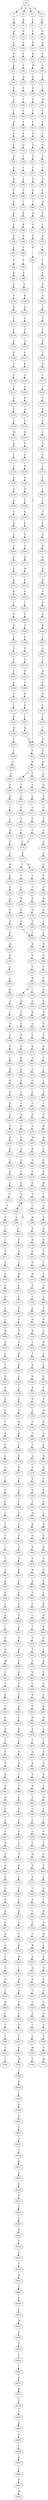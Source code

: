 strict digraph  {
	S0 -> S1 [ label = K ];
	S0 -> S2 [ label = N ];
	S0 -> S3 [ label = P ];
	S0 -> S4 [ label = V ];
	S1 -> S5 [ label = L ];
	S2 -> S6 [ label = F ];
	S3 -> S7 [ label = Q ];
	S4 -> S8 [ label = K ];
	S5 -> S9 [ label = G ];
	S6 -> S10 [ label = A ];
	S7 -> S11 [ label = A ];
	S8 -> S12 [ label = K ];
	S9 -> S13 [ label = R ];
	S10 -> S14 [ label = G ];
	S11 -> S15 [ label = Q ];
	S12 -> S16 [ label = A ];
	S13 -> S17 [ label = R ];
	S14 -> S18 [ label = S ];
	S15 -> S19 [ label = P ];
	S16 -> S20 [ label = Y ];
	S17 -> S21 [ label = W ];
	S18 -> S22 [ label = A ];
	S19 -> S23 [ label = Q ];
	S20 -> S24 [ label = S ];
	S21 -> S25 [ label = D ];
	S22 -> S26 [ label = V ];
	S23 -> S27 [ label = S ];
	S24 -> S28 [ label = Q ];
	S25 -> S29 [ label = P ];
	S26 -> S30 [ label = F ];
	S27 -> S31 [ label = E ];
	S28 -> S32 [ label = G ];
	S29 -> S33 [ label = D ];
	S30 -> S34 [ label = L ];
	S31 -> S35 [ label = M ];
	S32 -> S36 [ label = V ];
	S33 -> S37 [ label = T ];
	S34 -> S38 [ label = I ];
	S35 -> S39 [ label = T ];
	S36 -> S40 [ label = V ];
	S37 -> S41 [ label = L ];
	S38 -> S42 [ label = N ];
	S39 -> S43 [ label = F ];
	S40 -> S44 [ label = Y ];
	S41 -> S45 [ label = V ];
	S42 -> S46 [ label = T ];
	S43 -> S47 [ label = L ];
	S44 -> S48 [ label = K ];
	S45 -> S49 [ label = L ];
	S46 -> S50 [ label = T ];
	S47 -> S51 [ label = N ];
	S48 -> S52 [ label = D ];
	S49 -> S53 [ label = Y ];
	S50 -> S54 [ label = D ];
	S51 -> S55 [ label = S ];
	S52 -> S56 [ label = L ];
	S53 -> S57 [ label = F ];
	S54 -> S58 [ label = V ];
	S55 -> S59 [ label = C ];
	S56 -> S60 [ label = Y ];
	S57 -> S61 [ label = H ];
	S58 -> S62 [ label = Q ];
	S59 -> S63 [ label = D ];
	S60 -> S64 [ label = A ];
	S61 -> S65 [ label = Q ];
	S62 -> S66 [ label = V ];
	S63 -> S67 [ label = S ];
	S64 -> S68 [ label = Y ];
	S65 -> S69 [ label = C ];
	S66 -> S70 [ label = T ];
	S67 -> S71 [ label = N ];
	S68 -> S72 [ label = I ];
	S69 -> S73 [ label = K ];
	S70 -> S74 [ label = E ];
	S71 -> S75 [ label = S ];
	S72 -> S76 [ label = K ];
	S73 -> S77 [ label = E ];
	S74 -> S78 [ label = G ];
	S75 -> S79 [ label = C ];
	S76 -> S80 [ label = K ];
	S77 -> S81 [ label = C ];
	S78 -> S82 [ label = R ];
	S79 -> S83 [ label = R ];
	S80 -> S84 [ label = P ];
	S81 -> S85 [ label = K ];
	S82 -> S86 [ label = L ];
	S83 -> S87 [ label = I ];
	S84 -> S88 [ label = P ];
	S85 -> S89 [ label = V ];
	S86 -> S90 [ label = K ];
	S87 -> S91 [ label = F ];
	S88 -> S92 [ label = P ];
	S89 -> S93 [ label = F ];
	S90 -> S94 [ label = R ];
	S91 -> S95 [ label = K ];
	S92 -> S96 [ label = P ];
	S93 -> S97 [ label = R ];
	S94 -> S98 [ label = S ];
	S95 -> S99 [ label = S ];
	S96 -> S100 [ label = P ];
	S97 -> S101 [ label = A ];
	S97 -> S102 [ label = T ];
	S98 -> S103 [ label = N ];
	S99 -> S104 [ label = S ];
	S100 -> S105 [ label = K ];
	S101 -> S106 [ label = S ];
	S102 -> S107 [ label = S ];
	S103 -> S108 [ label = R ];
	S104 -> S109 [ label = A ];
	S105 -> S110 [ label = Q ];
	S106 -> S111 [ label = S ];
	S107 -> S112 [ label = S ];
	S108 -> S113 [ label = E ];
	S109 -> S114 [ label = V ];
	S110 -> S115 [ label = S ];
	S111 -> S116 [ label = V ];
	S112 -> S117 [ label = V ];
	S113 -> S118 [ label = P ];
	S114 -> S119 [ label = V ];
	S115 -> S120 [ label = F ];
	S116 -> S121 [ label = F ];
	S117 -> S122 [ label = F ];
	S118 -> S123 [ label = V ];
	S119 -> S124 [ label = D ];
	S120 -> S125 [ label = A ];
	S121 -> S126 [ label = T ];
	S122 -> S127 [ label = T ];
	S123 -> S128 [ label = N ];
	S124 -> S129 [ label = T ];
	S125 -> S130 [ label = L ];
	S126 -> S131 [ label = E ];
	S127 -> S131 [ label = E ];
	S128 -> S132 [ label = V ];
	S129 -> S133 [ label = K ];
	S130 -> S134 [ label = K ];
	S131 -> S135 [ label = V ];
	S132 -> S136 [ label = V ];
	S133 -> S137 [ label = I ];
	S134 -> S138 [ label = V ];
	S135 -> S139 [ label = L ];
	S135 -> S140 [ label = H ];
	S136 -> S141 [ label = T ];
	S137 -> S142 [ label = C ];
	S138 -> S143 [ label = A ];
	S139 -> S144 [ label = T ];
	S140 -> S145 [ label = T ];
	S141 -> S146 [ label = G ];
	S142 -> S147 [ label = P ];
	S143 -> S148 [ label = E ];
	S144 -> S149 [ label = C ];
	S145 -> S150 [ label = C ];
	S146 -> S151 [ label = E ];
	S147 -> S152 [ label = S ];
	S148 -> S153 [ label = A ];
	S149 -> S154 [ label = P ];
	S150 -> S155 [ label = P ];
	S151 -> S156 [ label = L ];
	S152 -> S157 [ label = G ];
	S153 -> S158 [ label = A ];
	S154 -> S159 [ label = D ];
	S155 -> S160 [ label = D ];
	S156 -> S161 [ label = M ];
	S157 -> S162 [ label = C ];
	S158 -> S163 [ label = S ];
	S159 -> S164 [ label = G ];
	S160 -> S165 [ label = G ];
	S161 -> S166 [ label = K ];
	S162 -> S167 [ label = N ];
	S163 -> S168 [ label = E ];
	S164 -> S169 [ label = C ];
	S165 -> S169 [ label = C ];
	S166 -> S170 [ label = L ];
	S167 -> S171 [ label = P ];
	S168 -> S172 [ label = P ];
	S169 -> S173 [ label = K ];
	S170 -> S174 [ label = L ];
	S171 -> S175 [ label = C ];
	S172 -> S176 [ label = E ];
	S173 -> S177 [ label = P ];
	S174 -> S178 [ label = G ];
	S175 -> S179 [ label = I ];
	S176 -> S180 [ label = K ];
	S177 -> S181 [ label = C ];
	S178 -> S182 [ label = Q ];
	S179 -> S183 [ label = I ];
	S180 -> S184 [ label = S ];
	S181 -> S185 [ label = R ];
	S182 -> S186 [ label = Q ];
	S183 -> S187 [ label = G ];
	S184 -> S188 [ label = L ];
	S185 -> S189 [ label = P ];
	S185 -> S190 [ label = L ];
	S186 -> S191 [ label = V ];
	S187 -> S192 [ label = T ];
	S188 -> S193 [ label = G ];
	S189 -> S194 [ label = Q ];
	S190 -> S195 [ label = Q ];
	S191 -> S196 [ label = G ];
	S192 -> S197 [ label = F ];
	S193 -> S198 [ label = K ];
	S194 -> S199 [ label = E ];
	S195 -> S200 [ label = N ];
	S196 -> S201 [ label = E ];
	S197 -> S202 [ label = Q ];
	S198 -> S203 [ label = K ];
	S199 -> S204 [ label = G ];
	S200 -> S205 [ label = G ];
	S201 -> S206 [ label = G ];
	S202 -> S207 [ label = N ];
	S203 -> S208 [ label = S ];
	S204 -> S209 [ label = D ];
	S205 -> S210 [ label = G ];
	S206 -> S211 [ label = G ];
	S207 -> S212 [ label = G ];
	S208 -> S213 [ label = D ];
	S209 -> S214 [ label = G ];
	S210 -> S215 [ label = K ];
	S211 -> S216 [ label = V ];
	S212 -> S217 [ label = G ];
	S213 -> S218 [ label = M ];
	S214 -> S219 [ label = K ];
	S215 -> S220 [ label = G ];
	S216 -> S221 [ label = D ];
	S217 -> S222 [ label = N ];
	S218 -> S223 [ label = E ];
	S219 -> S224 [ label = G ];
	S220 -> S225 [ label = S ];
	S221 -> S226 [ label = R ];
	S222 -> S227 [ label = G ];
	S223 -> S228 [ label = S ];
	S224 -> S229 [ label = S ];
	S225 -> S230 [ label = G ];
	S226 -> S231 [ label = L ];
	S227 -> S232 [ label = R ];
	S228 -> S233 [ label = L ];
	S229 -> S234 [ label = G ];
	S230 -> S235 [ label = G ];
	S231 -> S236 [ label = Q ];
	S232 -> S237 [ label = K ];
	S233 -> S238 [ label = V ];
	S234 -> S239 [ label = S ];
	S235 -> S240 [ label = S ];
	S236 -> S241 [ label = H ];
	S237 -> S242 [ label = R ];
	S238 -> S243 [ label = V ];
	S239 -> S244 [ label = G ];
	S240 -> S245 [ label = G ];
	S241 -> S246 [ label = I ];
	S242 -> S247 [ label = G ];
	S243 -> S248 [ label = F ];
	S244 -> S249 [ label = Q ];
	S245 -> S250 [ label = S ];
	S246 -> S251 [ label = G ];
	S247 -> S252 [ label = G ];
	S248 -> S253 [ label = F ];
	S249 -> S254 [ label = G ];
	S250 -> S255 [ label = M ];
	S251 -> S256 [ label = P ];
	S252 -> S257 [ label = S ];
	S253 -> S258 [ label = H ];
	S254 -> S259 [ label = A ];
	S255 -> S260 [ label = R ];
	S256 -> S261 [ label = V ];
	S257 -> S262 [ label = K ];
	S258 -> S263 [ label = H ];
	S259 -> S264 [ label = G ];
	S260 -> S265 [ label = K ];
	S261 -> S266 [ label = S ];
	S262 -> S267 [ label = G ];
	S263 -> S268 [ label = C ];
	S264 -> S269 [ label = L ];
	S265 -> S270 [ label = G ];
	S266 -> S271 [ label = G ];
	S267 -> S272 [ label = G ];
	S268 -> S273 [ label = K ];
	S269 -> S274 [ label = G ];
	S270 -> S275 [ label = E ];
	S271 -> S276 [ label = I ];
	S272 -> S277 [ label = G ];
	S273 -> S278 [ label = E ];
	S274 -> S279 [ label = A ];
	S275 -> S280 [ label = S ];
	S276 -> S281 [ label = K ];
	S277 -> S282 [ label = V ];
	S278 -> S283 [ label = C ];
	S279 -> S284 [ label = G ];
	S280 -> S285 [ label = I ];
	S281 -> S286 [ label = D ];
	S282 -> S287 [ label = T ];
	S283 -> S288 [ label = K ];
	S284 -> S289 [ label = L ];
	S285 -> S290 [ label = S ];
	S286 -> S291 [ label = V ];
	S287 -> S292 [ label = N ];
	S288 -> S89 [ label = V ];
	S289 -> S293 [ label = G ];
	S290 -> S294 [ label = K ];
	S291 -> S295 [ label = E ];
	S292 -> S296 [ label = K ];
	S293 -> S297 [ label = S ];
	S293 -> S279 [ label = A ];
	S294 -> S298 [ label = K ];
	S295 -> S299 [ label = D ];
	S296 -> S300 [ label = D ];
	S297 -> S301 [ label = G ];
	S298 -> S302 [ label = G ];
	S299 -> S303 [ label = L ];
	S300 -> S304 [ label = G ];
	S301 -> S305 [ label = A ];
	S302 -> S306 [ label = G ];
	S303 -> S307 [ label = F ];
	S304 -> S308 [ label = S ];
	S305 -> S309 [ label = K ];
	S306 -> S310 [ label = D ];
	S307 -> S311 [ label = V ];
	S308 -> S312 [ label = S ];
	S309 -> S313 [ label = S ];
	S310 -> S314 [ label = P ];
	S311 -> S315 [ label = I ];
	S312 -> S316 [ label = G ];
	S313 -> S317 [ label = G ];
	S314 -> S318 [ label = G ];
	S315 -> S319 [ label = G ];
	S316 -> S320 [ label = S ];
	S317 -> S321 [ label = S ];
	S318 -> S322 [ label = G ];
	S319 -> S323 [ label = Q ];
	S320 -> S324 [ label = A ];
	S321 -> S325 [ label = A ];
	S322 -> S326 [ label = D ];
	S323 -> S327 [ label = Q ];
	S324 -> S328 [ label = G ];
	S325 -> S329 [ label = S ];
	S326 -> S330 [ label = K ];
	S327 -> S331 [ label = A ];
	S328 -> S332 [ label = G ];
	S329 -> S333 [ label = G ];
	S330 -> S334 [ label = T ];
	S331 -> S335 [ label = K ];
	S332 -> S336 [ label = G ];
	S333 -> S337 [ label = K ];
	S334 -> S338 [ label = T ];
	S335 -> S339 [ label = E ];
	S336 -> S340 [ label = T ];
	S337 -> S341 [ label = K ];
	S338 -> S342 [ label = G ];
	S339 -> S343 [ label = V ];
	S340 -> S344 [ label = G ];
	S341 -> S345 [ label = G ];
	S342 -> S346 [ label = D ];
	S343 -> S347 [ label = S ];
	S344 -> S348 [ label = R ];
	S345 -> S349 [ label = G ];
	S346 -> S350 [ label = K ];
	S347 -> S351 [ label = Y ];
	S348 -> S352 [ label = G ];
	S349 -> S353 [ label = G ];
	S350 -> S354 [ label = S ];
	S351 -> S355 [ label = N ];
	S352 -> S356 [ label = I ];
	S353 -> S357 [ label = E ];
	S354 -> S358 [ label = G ];
	S355 -> S359 [ label = A ];
	S356 -> S360 [ label = L ];
	S357 -> S361 [ label = S ];
	S358 -> S362 [ label = Y ];
	S359 -> S363 [ label = D ];
	S360 -> S364 [ label = N ];
	S361 -> S365 [ label = A ];
	S362 -> S366 [ label = C ];
	S363 -> S367 [ label = Q ];
	S364 -> S368 [ label = G ];
	S365 -> S369 [ label = S ];
	S366 -> S370 [ label = V ];
	S367 -> S371 [ label = L ];
	S368 -> S372 [ label = S ];
	S369 -> S373 [ label = K ];
	S370 -> S374 [ label = A ];
	S371 -> S375 [ label = L ];
	S372 -> S376 [ label = G ];
	S373 -> S377 [ label = K ];
	S374 -> S378 [ label = T ];
	S375 -> S379 [ label = K ];
	S376 -> S380 [ label = S ];
	S377 -> S381 [ label = G ];
	S378 -> S382 [ label = E ];
	S379 -> S383 [ label = A ];
	S380 -> S384 [ label = K ];
	S381 -> S385 [ label = G ];
	S382 -> S386 [ label = S ];
	S383 -> S387 [ label = I ];
	S384 -> S388 [ label = D ];
	S385 -> S389 [ label = T ];
	S386 -> S390 [ label = F ];
	S387 -> S391 [ label = V ];
	S388 -> S392 [ label = P ];
	S389 -> S393 [ label = P ];
	S390 -> S394 [ label = M ];
	S391 -> S395 [ label = S ];
	S392 -> S396 [ label = V ];
	S393 -> S397 [ label = G ];
	S394 -> S398 [ label = R ];
	S395 -> S399 [ label = E ];
	S396 -> S400 [ label = K ];
	S397 -> S401 [ label = G ];
	S398 -> S402 [ label = V ];
	S399 -> S403 [ label = I ];
	S400 -> S404 [ label = G ];
	S401 -> S405 [ label = Q ];
	S402 -> S406 [ label = R ];
	S403 -> S407 [ label = D ];
	S404 -> S408 [ label = L ];
	S405 -> S409 [ label = Q ];
	S406 -> S410 [ label = V ];
	S407 -> S411 [ label = E ];
	S408 -> S412 [ label = I ];
	S409 -> S413 [ label = K ];
	S410 -> S414 [ label = W ];
	S411 -> S415 [ label = G ];
	S412 -> S416 [ label = G ];
	S413 -> S417 [ label = S ];
	S414 -> S418 [ label = A ];
	S415 -> S419 [ label = V ];
	S416 -> S420 [ label = L ];
	S417 -> S421 [ label = P ];
	S418 -> S422 [ label = P ];
	S419 -> S423 [ label = Y ];
	S420 -> S424 [ label = G ];
	S421 -> S425 [ label = P ];
	S422 -> S426 [ label = F ];
	S423 -> S427 [ label = G ];
	S424 -> S428 [ label = R ];
	S425 -> S429 [ label = P ];
	S426 -> S430 [ label = L ];
	S427 -> S431 [ label = A ];
	S428 -> S432 [ label = R ];
	S429 -> S433 [ label = S ];
	S430 -> S434 [ label = T ];
	S431 -> S435 [ label = Q ];
	S432 -> S436 [ label = G ];
	S433 -> S437 [ label = R ];
	S434 -> S438 [ label = E ];
	S435 -> S439 [ label = T ];
	S436 -> S440 [ label = E ];
	S437 -> S441 [ label = P ];
	S438 -> S442 [ label = R ];
	S439 -> S443 [ label = L ];
	S440 -> S444 [ label = C ];
	S441 -> S445 [ label = P ];
	S442 -> S446 [ label = C ];
	S443 -> S447 [ label = T ];
	S444 -> S448 [ label = M ];
	S445 -> S449 [ label = H ];
	S446 -> S450 [ label = S ];
	S447 -> S451 [ label = T ];
	S448 -> S452 [ label = T ];
	S449 -> S453 [ label = S ];
	S450 -> S454 [ label = Q ];
	S451 -> S455 [ label = C ];
	S452 -> S456 [ label = A ];
	S453 -> S457 [ label = P ];
	S454 -> S458 [ label = R ];
	S455 -> S459 [ label = D ];
	S456 -> S460 [ label = Y ];
	S457 -> S461 [ label = P ];
	S458 -> S462 [ label = G ];
	S459 -> S463 [ label = C ];
	S460 -> S464 [ label = N ];
	S461 -> S465 [ label = E ];
	S462 -> S466 [ label = P ];
	S463 -> S467 [ label = I ];
	S464 -> S468 [ label = N ];
	S465 -> S469 [ label = K ];
	S466 -> S470 [ label = V ];
	S467 -> S471 [ label = A ];
	S468 -> S472 [ label = S ];
	S469 -> S473 [ label = A ];
	S470 -> S474 [ label = F ];
	S471 -> S475 [ label = F ];
	S472 -> S476 [ label = C ];
	S473 -> S477 [ label = R ];
	S474 -> S478 [ label = A ];
	S475 -> S479 [ label = P ];
	S476 -> S480 [ label = Y ];
	S477 -> S481 [ label = S ];
	S478 -> S482 [ label = Q ];
	S479 -> S483 [ label = V ];
	S480 -> S484 [ label = V ];
	S481 -> S485 [ label = V ];
	S482 -> S486 [ label = F ];
	S483 -> S487 [ label = D ];
	S484 -> S488 [ label = Y ];
	S485 -> S489 [ label = S ];
	S486 -> S490 [ label = R ];
	S487 -> S491 [ label = L ];
	S488 -> S492 [ label = V ];
	S489 -> S493 [ label = P ];
	S490 -> S494 [ label = S ];
	S491 -> S495 [ label = C ];
	S492 -> S496 [ label = P ];
	S493 -> S497 [ label = S ];
	S494 -> S498 [ label = C ];
	S495 -> S499 [ label = R ];
	S496 -> S500 [ label = Q ];
	S497 -> S501 [ label = F ];
	S498 -> S502 [ label = S ];
	S499 -> S503 [ label = A ];
	S500 -> S504 [ label = N ];
	S501 -> S505 [ label = S ];
	S502 -> S506 [ label = L ];
	S503 -> S507 [ label = L ];
	S504 -> S508 [ label = L ];
	S505 -> S509 [ label = L ];
	S506 -> S510 [ label = G ];
	S507 -> S511 [ label = T ];
	S508 -> S512 [ label = F ];
	S509 -> S513 [ label = A ];
	S510 -> S514 [ label = R ];
	S511 -> S515 [ label = Q ];
	S512 -> S516 [ label = S ];
	S513 -> S517 [ label = R ];
	S514 -> S518 [ label = H ];
	S515 -> S519 [ label = A ];
	S516 -> S520 [ label = T ];
	S517 -> S521 [ label = T ];
	S518 -> S522 [ label = A ];
	S519 -> S523 [ label = L ];
	S520 -> S524 [ label = P ];
	S521 -> S525 [ label = P ];
	S522 -> S526 [ label = T ];
	S523 -> S527 [ label = L ];
	S524 -> S528 [ label = N ];
	S525 -> S529 [ label = L ];
	S526 -> S530 [ label = S ];
	S527 -> S531 [ label = T ];
	S528 -> S532 [ label = D ];
	S529 -> S533 [ label = R ];
	S530 -> S534 [ label = L ];
	S531 -> S535 [ label = K ];
	S532 -> S536 [ label = I ];
	S533 -> S537 [ label = L ];
	S534 -> S538 [ label = F ];
	S535 -> S539 [ label = G ];
	S536 -> S540 [ label = F ];
	S537 -> S541 [ label = L ];
	S538 -> S542 [ label = L ];
	S539 -> S543 [ label = S ];
	S540 -> S544 [ label = D ];
	S541 -> S545 [ label = P ];
	S542 -> S546 [ label = R ];
	S543 -> S547 [ label = G ];
	S544 -> S548 [ label = N ];
	S545 -> S549 [ label = W ];
	S546 -> S550 [ label = A ];
	S547 -> S551 [ label = T ];
	S548 -> S552 [ label = S ];
	S549 -> S553 [ label = L ];
	S550 -> S554 [ label = A ];
	S551 -> S555 [ label = P ];
	S552 -> S556 [ label = R ];
	S553 -> S557 [ label = Q ];
	S554 -> S558 [ label = S ];
	S555 -> S559 [ label = G ];
	S556 -> S560 [ label = F ];
	S557 -> S561 [ label = K ];
	S558 -> S562 [ label = T ];
	S559 -> S563 [ label = L ];
	S560 -> S564 [ label = I ];
	S561 -> S565 [ label = P ];
	S562 -> S566 [ label = C ];
	S563 -> S567 [ label = L ];
	S564 -> S568 [ label = A ];
	S565 -> S569 [ label = F ];
	S566 -> S570 [ label = P ];
	S567 -> S571 [ label = V ];
	S568 -> S572 [ label = S ];
	S569 -> S573 [ label = P ];
	S570 -> S574 [ label = C ];
	S571 -> S575 [ label = I ];
	S572 -> S576 [ label = D ];
	S573 -> S577 [ label = C ];
	S574 -> S578 [ label = S ];
	S575 -> S579 [ label = N ];
	S576 -> S580 [ label = Q ];
	S577 -> S581 [ label = P ];
	S578 -> S582 [ label = M ];
	S579 -> S583 [ label = S ];
	S580 -> S584 [ label = N ];
	S581 -> S585 [ label = W ];
	S582 -> S586 [ label = V ];
	S583 -> S587 [ label = K ];
	S584 -> S588 [ label = S ];
	S585 -> S589 [ label = L ];
	S587 -> S590 [ label = E ];
	S588 -> S591 [ label = Y ];
	S589 -> S592 [ label = S ];
	S590 -> S593 [ label = L ];
	S591 -> S594 [ label = R ];
	S592 -> S595 [ label = C ];
	S593 -> S596 [ label = R ];
	S594 -> S597 [ label = R ];
	S595 -> S598 [ label = G ];
	S596 -> S599 [ label = I ];
	S597 -> S600 [ label = K ];
	S598 -> S601 [ label = A ];
	S599 -> S602 [ label = D ];
	S600 -> S603 [ label = P ];
	S601 -> S604 [ label = F ];
	S602 -> S605 [ label = H ];
	S603 -> S606 [ label = L ];
	S604 -> S607 [ label = A ];
	S605 -> S608 [ label = M ];
	S606 -> S609 [ label = R ];
	S607 -> S610 [ label = V ];
	S608 -> S611 [ label = P ];
	S609 -> S612 [ label = F ];
	S610 -> S613 [ label = R ];
	S611 -> S614 [ label = A ];
	S612 -> S615 [ label = Q ];
	S613 -> S616 [ label = A ];
	S614 -> S617 [ label = D ];
	S615 -> S618 [ label = E ];
	S616 -> S619 [ label = R ];
	S617 -> S620 [ label = L ];
	S618 -> S621 [ label = K ];
	S619 -> S622 [ label = G ];
	S620 -> S623 [ label = V ];
	S621 -> S624 [ label = S ];
	S622 -> S625 [ label = G ];
	S623 -> S626 [ label = D ];
	S624 -> S627 [ label = L ];
	S625 -> S628 [ label = T ];
	S626 -> S629 [ label = S ];
	S627 -> S630 [ label = L ];
	S628 -> S631 [ label = N ];
	S629 -> S632 [ label = A ];
	S630 -> S633 [ label = K ];
	S631 -> S634 [ label = V ];
	S632 -> S635 [ label = R ];
	S633 -> S636 [ label = H ];
	S634 -> S637 [ label = A ];
	S635 -> S638 [ label = R ];
	S636 -> S639 [ label = P ];
	S637 -> S640 [ label = T ];
	S638 -> S641 [ label = E ];
	S639 -> S642 [ label = L ];
	S640 -> S643 [ label = A ];
	S641 -> S644 [ label = R ];
	S642 -> S645 [ label = N ];
	S643 -> S646 [ label = G ];
	S644 -> S647 [ label = P ];
	S645 -> S648 [ label = S ];
	S646 -> S649 [ label = L ];
	S647 -> S650 [ label = A ];
	S648 -> S651 [ label = I ];
	S649 -> S652 [ label = G ];
	S650 -> S653 [ label = A ];
	S651 -> S654 [ label = P ];
	S652 -> S655 [ label = W ];
	S653 -> S656 [ label = A ];
	S654 -> S657 [ label = S ];
	S655 -> S658 [ label = A ];
	S656 -> S659 [ label = A ];
	S657 -> S660 [ label = V ];
	S658 -> S661 [ label = Y ];
	S659 -> S662 [ label = A ];
	S660 -> S663 [ label = F ];
	S661 -> S664 [ label = L ];
	S662 -> S665 [ label = Q ];
	S663 -> S666 [ label = T ];
	S664 -> S667 [ label = L ];
	S665 -> S668 [ label = Q ];
	S666 -> S669 [ label = K ];
	S667 -> S670 [ label = P ];
	S668 -> S671 [ label = Q ];
	S669 -> S672 [ label = I ];
	S670 -> S673 [ label = R ];
	S671 -> S674 [ label = A ];
	S672 -> S675 [ label = R ];
	S673 -> S676 [ label = G ];
	S674 -> S677 [ label = S ];
	S675 -> S678 [ label = S ];
	S676 -> S679 [ label = S ];
	S677 -> S680 [ label = A ];
	S678 -> S681 [ label = H ];
	S679 -> S682 [ label = R ];
	S680 -> S683 [ label = G ];
	S681 -> S684 [ label = L ];
	S682 -> S685 [ label = Q ];
	S683 -> S686 [ label = L ];
	S684 -> S687 [ label = A ];
	S685 -> S688 [ label = L ];
	S686 -> S689 [ label = A ];
	S687 -> S690 [ label = S ];
	S688 -> S691 [ label = A ];
	S689 -> S692 [ label = N ];
	S690 -> S693 [ label = S ];
	S691 -> S694 [ label = C ];
	S692 -> S695 [ label = S ];
	S693 -> S696 [ label = G ];
	S694 -> S697 [ label = P ];
	S695 -> S698 [ label = H ];
	S696 -> S699 [ label = C ];
	S697 -> S700 [ label = M ];
	S698 -> S701 [ label = L ];
	S699 -> S702 [ label = R ];
	S701 -> S703 [ label = G ];
	S702 -> S704 [ label = A ];
	S703 -> S705 [ label = I ];
	S704 -> S706 [ label = T ];
	S705 -> S707 [ label = G ];
	S706 -> S708 [ label = A ];
	S707 -> S709 [ label = S ];
	S708 -> S710 [ label = M ];
}
